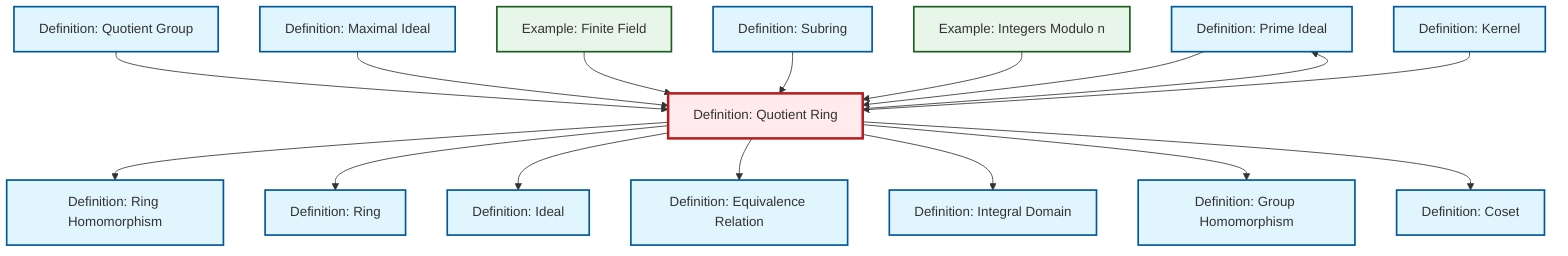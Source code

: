 graph TD
    classDef definition fill:#e1f5fe,stroke:#01579b,stroke-width:2px
    classDef theorem fill:#f3e5f5,stroke:#4a148c,stroke-width:2px
    classDef axiom fill:#fff3e0,stroke:#e65100,stroke-width:2px
    classDef example fill:#e8f5e9,stroke:#1b5e20,stroke-width:2px
    classDef current fill:#ffebee,stroke:#b71c1c,stroke-width:3px
    def-prime-ideal["Definition: Prime Ideal"]:::definition
    def-subring["Definition: Subring"]:::definition
    ex-quotient-integers-mod-n["Example: Integers Modulo n"]:::example
    def-ideal["Definition: Ideal"]:::definition
    def-ring-homomorphism["Definition: Ring Homomorphism"]:::definition
    def-integral-domain["Definition: Integral Domain"]:::definition
    def-quotient-group["Definition: Quotient Group"]:::definition
    def-ring["Definition: Ring"]:::definition
    ex-finite-field["Example: Finite Field"]:::example
    def-maximal-ideal["Definition: Maximal Ideal"]:::definition
    def-homomorphism["Definition: Group Homomorphism"]:::definition
    def-coset["Definition: Coset"]:::definition
    def-kernel["Definition: Kernel"]:::definition
    def-equivalence-relation["Definition: Equivalence Relation"]:::definition
    def-quotient-ring["Definition: Quotient Ring"]:::definition
    def-quotient-group --> def-quotient-ring
    def-quotient-ring --> def-ring-homomorphism
    def-quotient-ring --> def-ring
    def-quotient-ring --> def-ideal
    def-maximal-ideal --> def-quotient-ring
    def-quotient-ring --> def-prime-ideal
    ex-finite-field --> def-quotient-ring
    def-quotient-ring --> def-equivalence-relation
    def-subring --> def-quotient-ring
    ex-quotient-integers-mod-n --> def-quotient-ring
    def-prime-ideal --> def-quotient-ring
    def-quotient-ring --> def-integral-domain
    def-kernel --> def-quotient-ring
    def-quotient-ring --> def-homomorphism
    def-quotient-ring --> def-coset
    class def-quotient-ring current